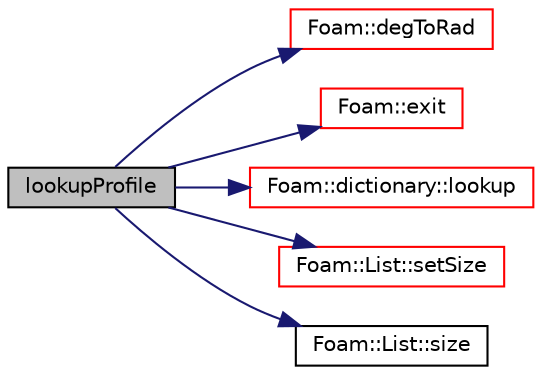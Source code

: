 digraph "lookupProfile"
{
  bgcolor="transparent";
  edge [fontname="Helvetica",fontsize="10",labelfontname="Helvetica",labelfontsize="10"];
  node [fontname="Helvetica",fontsize="10",shape=record];
  rankdir="LR";
  Node1 [label="lookupProfile",height=0.2,width=0.4,color="black", fillcolor="grey75", style="filled", fontcolor="black"];
  Node1 -> Node2 [color="midnightblue",fontsize="10",style="solid",fontname="Helvetica"];
  Node2 [label="Foam::degToRad",height=0.2,width=0.4,color="red",URL="$a10887.html#af706f965be4d1457b0f1e7fade1c0118",tooltip="Conversion from degrees to radians. "];
  Node1 -> Node3 [color="midnightblue",fontsize="10",style="solid",fontname="Helvetica"];
  Node3 [label="Foam::exit",height=0.2,width=0.4,color="red",URL="$a10887.html#a06ca7250d8e89caf05243ec094843642"];
  Node1 -> Node4 [color="midnightblue",fontsize="10",style="solid",fontname="Helvetica"];
  Node4 [label="Foam::dictionary::lookup",height=0.2,width=0.4,color="red",URL="$a00526.html#a8baab402d653d6e789f67c57e23a5b59",tooltip="Find and return an entry data stream. "];
  Node1 -> Node5 [color="midnightblue",fontsize="10",style="solid",fontname="Helvetica"];
  Node5 [label="Foam::List::setSize",height=0.2,width=0.4,color="red",URL="$a01392.html#aedb985ffeaf1bdbfeccc2a8730405703",tooltip="Reset size of List. "];
  Node1 -> Node6 [color="midnightblue",fontsize="10",style="solid",fontname="Helvetica"];
  Node6 [label="Foam::List::size",height=0.2,width=0.4,color="black",URL="$a01392.html#a8a5f6fa29bd4b500caf186f60245b384",tooltip="Override size to be inconsistent with allocated storage. "];
}
